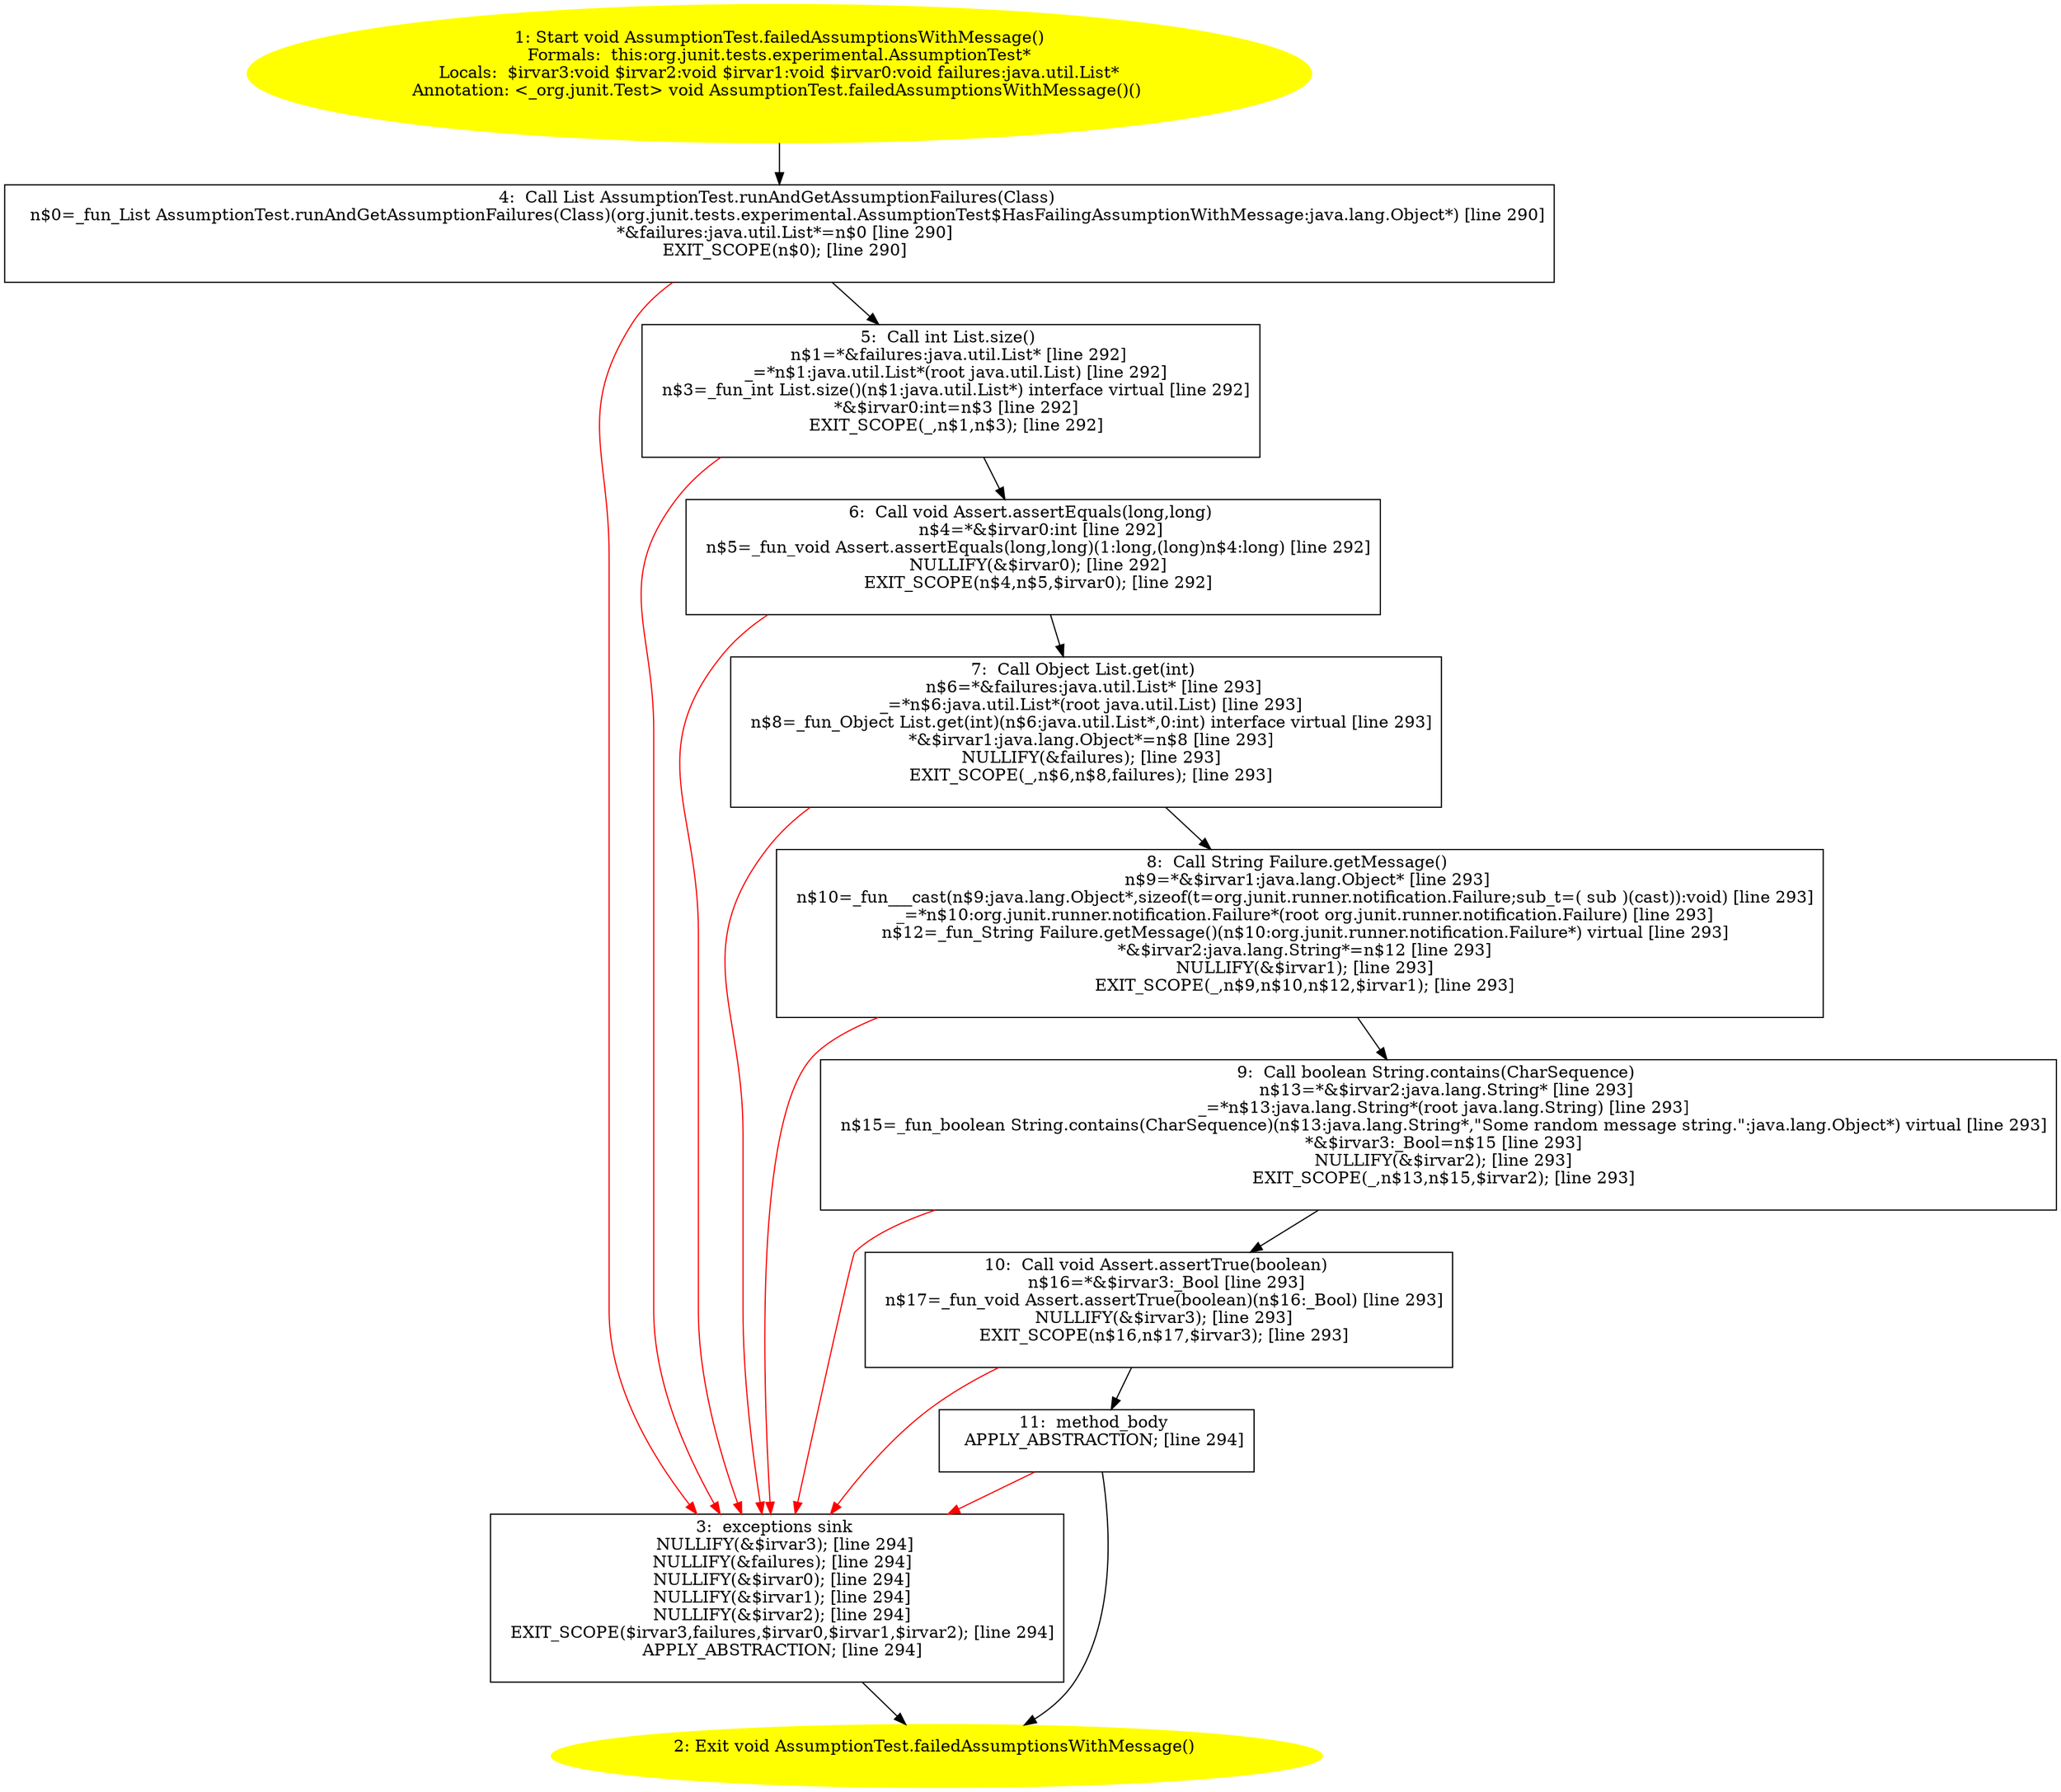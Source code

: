 /* @generated */
digraph cfg {
"org.junit.tests.experimental.AssumptionTest.failedAssumptionsWithMessage():void.5c0db893fa644184845e085437b21412_1" [label="1: Start void AssumptionTest.failedAssumptionsWithMessage()\nFormals:  this:org.junit.tests.experimental.AssumptionTest*\nLocals:  $irvar3:void $irvar2:void $irvar1:void $irvar0:void failures:java.util.List*\nAnnotation: <_org.junit.Test> void AssumptionTest.failedAssumptionsWithMessage()() \n  " color=yellow style=filled]
	

	 "org.junit.tests.experimental.AssumptionTest.failedAssumptionsWithMessage():void.5c0db893fa644184845e085437b21412_1" -> "org.junit.tests.experimental.AssumptionTest.failedAssumptionsWithMessage():void.5c0db893fa644184845e085437b21412_4" ;
"org.junit.tests.experimental.AssumptionTest.failedAssumptionsWithMessage():void.5c0db893fa644184845e085437b21412_2" [label="2: Exit void AssumptionTest.failedAssumptionsWithMessage() \n  " color=yellow style=filled]
	

"org.junit.tests.experimental.AssumptionTest.failedAssumptionsWithMessage():void.5c0db893fa644184845e085437b21412_3" [label="3:  exceptions sink \n   NULLIFY(&$irvar3); [line 294]\n  NULLIFY(&failures); [line 294]\n  NULLIFY(&$irvar0); [line 294]\n  NULLIFY(&$irvar1); [line 294]\n  NULLIFY(&$irvar2); [line 294]\n  EXIT_SCOPE($irvar3,failures,$irvar0,$irvar1,$irvar2); [line 294]\n  APPLY_ABSTRACTION; [line 294]\n " shape="box"]
	

	 "org.junit.tests.experimental.AssumptionTest.failedAssumptionsWithMessage():void.5c0db893fa644184845e085437b21412_3" -> "org.junit.tests.experimental.AssumptionTest.failedAssumptionsWithMessage():void.5c0db893fa644184845e085437b21412_2" ;
"org.junit.tests.experimental.AssumptionTest.failedAssumptionsWithMessage():void.5c0db893fa644184845e085437b21412_4" [label="4:  Call List AssumptionTest.runAndGetAssumptionFailures(Class) \n   n$0=_fun_List AssumptionTest.runAndGetAssumptionFailures(Class)(org.junit.tests.experimental.AssumptionTest$HasFailingAssumptionWithMessage:java.lang.Object*) [line 290]\n  *&failures:java.util.List*=n$0 [line 290]\n  EXIT_SCOPE(n$0); [line 290]\n " shape="box"]
	

	 "org.junit.tests.experimental.AssumptionTest.failedAssumptionsWithMessage():void.5c0db893fa644184845e085437b21412_4" -> "org.junit.tests.experimental.AssumptionTest.failedAssumptionsWithMessage():void.5c0db893fa644184845e085437b21412_5" ;
	 "org.junit.tests.experimental.AssumptionTest.failedAssumptionsWithMessage():void.5c0db893fa644184845e085437b21412_4" -> "org.junit.tests.experimental.AssumptionTest.failedAssumptionsWithMessage():void.5c0db893fa644184845e085437b21412_3" [color="red" ];
"org.junit.tests.experimental.AssumptionTest.failedAssumptionsWithMessage():void.5c0db893fa644184845e085437b21412_5" [label="5:  Call int List.size() \n   n$1=*&failures:java.util.List* [line 292]\n  _=*n$1:java.util.List*(root java.util.List) [line 292]\n  n$3=_fun_int List.size()(n$1:java.util.List*) interface virtual [line 292]\n  *&$irvar0:int=n$3 [line 292]\n  EXIT_SCOPE(_,n$1,n$3); [line 292]\n " shape="box"]
	

	 "org.junit.tests.experimental.AssumptionTest.failedAssumptionsWithMessage():void.5c0db893fa644184845e085437b21412_5" -> "org.junit.tests.experimental.AssumptionTest.failedAssumptionsWithMessage():void.5c0db893fa644184845e085437b21412_6" ;
	 "org.junit.tests.experimental.AssumptionTest.failedAssumptionsWithMessage():void.5c0db893fa644184845e085437b21412_5" -> "org.junit.tests.experimental.AssumptionTest.failedAssumptionsWithMessage():void.5c0db893fa644184845e085437b21412_3" [color="red" ];
"org.junit.tests.experimental.AssumptionTest.failedAssumptionsWithMessage():void.5c0db893fa644184845e085437b21412_6" [label="6:  Call void Assert.assertEquals(long,long) \n   n$4=*&$irvar0:int [line 292]\n  n$5=_fun_void Assert.assertEquals(long,long)(1:long,(long)n$4:long) [line 292]\n  NULLIFY(&$irvar0); [line 292]\n  EXIT_SCOPE(n$4,n$5,$irvar0); [line 292]\n " shape="box"]
	

	 "org.junit.tests.experimental.AssumptionTest.failedAssumptionsWithMessage():void.5c0db893fa644184845e085437b21412_6" -> "org.junit.tests.experimental.AssumptionTest.failedAssumptionsWithMessage():void.5c0db893fa644184845e085437b21412_7" ;
	 "org.junit.tests.experimental.AssumptionTest.failedAssumptionsWithMessage():void.5c0db893fa644184845e085437b21412_6" -> "org.junit.tests.experimental.AssumptionTest.failedAssumptionsWithMessage():void.5c0db893fa644184845e085437b21412_3" [color="red" ];
"org.junit.tests.experimental.AssumptionTest.failedAssumptionsWithMessage():void.5c0db893fa644184845e085437b21412_7" [label="7:  Call Object List.get(int) \n   n$6=*&failures:java.util.List* [line 293]\n  _=*n$6:java.util.List*(root java.util.List) [line 293]\n  n$8=_fun_Object List.get(int)(n$6:java.util.List*,0:int) interface virtual [line 293]\n  *&$irvar1:java.lang.Object*=n$8 [line 293]\n  NULLIFY(&failures); [line 293]\n  EXIT_SCOPE(_,n$6,n$8,failures); [line 293]\n " shape="box"]
	

	 "org.junit.tests.experimental.AssumptionTest.failedAssumptionsWithMessage():void.5c0db893fa644184845e085437b21412_7" -> "org.junit.tests.experimental.AssumptionTest.failedAssumptionsWithMessage():void.5c0db893fa644184845e085437b21412_8" ;
	 "org.junit.tests.experimental.AssumptionTest.failedAssumptionsWithMessage():void.5c0db893fa644184845e085437b21412_7" -> "org.junit.tests.experimental.AssumptionTest.failedAssumptionsWithMessage():void.5c0db893fa644184845e085437b21412_3" [color="red" ];
"org.junit.tests.experimental.AssumptionTest.failedAssumptionsWithMessage():void.5c0db893fa644184845e085437b21412_8" [label="8:  Call String Failure.getMessage() \n   n$9=*&$irvar1:java.lang.Object* [line 293]\n  n$10=_fun___cast(n$9:java.lang.Object*,sizeof(t=org.junit.runner.notification.Failure;sub_t=( sub )(cast)):void) [line 293]\n  _=*n$10:org.junit.runner.notification.Failure*(root org.junit.runner.notification.Failure) [line 293]\n  n$12=_fun_String Failure.getMessage()(n$10:org.junit.runner.notification.Failure*) virtual [line 293]\n  *&$irvar2:java.lang.String*=n$12 [line 293]\n  NULLIFY(&$irvar1); [line 293]\n  EXIT_SCOPE(_,n$9,n$10,n$12,$irvar1); [line 293]\n " shape="box"]
	

	 "org.junit.tests.experimental.AssumptionTest.failedAssumptionsWithMessage():void.5c0db893fa644184845e085437b21412_8" -> "org.junit.tests.experimental.AssumptionTest.failedAssumptionsWithMessage():void.5c0db893fa644184845e085437b21412_9" ;
	 "org.junit.tests.experimental.AssumptionTest.failedAssumptionsWithMessage():void.5c0db893fa644184845e085437b21412_8" -> "org.junit.tests.experimental.AssumptionTest.failedAssumptionsWithMessage():void.5c0db893fa644184845e085437b21412_3" [color="red" ];
"org.junit.tests.experimental.AssumptionTest.failedAssumptionsWithMessage():void.5c0db893fa644184845e085437b21412_9" [label="9:  Call boolean String.contains(CharSequence) \n   n$13=*&$irvar2:java.lang.String* [line 293]\n  _=*n$13:java.lang.String*(root java.lang.String) [line 293]\n  n$15=_fun_boolean String.contains(CharSequence)(n$13:java.lang.String*,\"Some random message string.\":java.lang.Object*) virtual [line 293]\n  *&$irvar3:_Bool=n$15 [line 293]\n  NULLIFY(&$irvar2); [line 293]\n  EXIT_SCOPE(_,n$13,n$15,$irvar2); [line 293]\n " shape="box"]
	

	 "org.junit.tests.experimental.AssumptionTest.failedAssumptionsWithMessage():void.5c0db893fa644184845e085437b21412_9" -> "org.junit.tests.experimental.AssumptionTest.failedAssumptionsWithMessage():void.5c0db893fa644184845e085437b21412_10" ;
	 "org.junit.tests.experimental.AssumptionTest.failedAssumptionsWithMessage():void.5c0db893fa644184845e085437b21412_9" -> "org.junit.tests.experimental.AssumptionTest.failedAssumptionsWithMessage():void.5c0db893fa644184845e085437b21412_3" [color="red" ];
"org.junit.tests.experimental.AssumptionTest.failedAssumptionsWithMessage():void.5c0db893fa644184845e085437b21412_10" [label="10:  Call void Assert.assertTrue(boolean) \n   n$16=*&$irvar3:_Bool [line 293]\n  n$17=_fun_void Assert.assertTrue(boolean)(n$16:_Bool) [line 293]\n  NULLIFY(&$irvar3); [line 293]\n  EXIT_SCOPE(n$16,n$17,$irvar3); [line 293]\n " shape="box"]
	

	 "org.junit.tests.experimental.AssumptionTest.failedAssumptionsWithMessage():void.5c0db893fa644184845e085437b21412_10" -> "org.junit.tests.experimental.AssumptionTest.failedAssumptionsWithMessage():void.5c0db893fa644184845e085437b21412_11" ;
	 "org.junit.tests.experimental.AssumptionTest.failedAssumptionsWithMessage():void.5c0db893fa644184845e085437b21412_10" -> "org.junit.tests.experimental.AssumptionTest.failedAssumptionsWithMessage():void.5c0db893fa644184845e085437b21412_3" [color="red" ];
"org.junit.tests.experimental.AssumptionTest.failedAssumptionsWithMessage():void.5c0db893fa644184845e085437b21412_11" [label="11:  method_body \n   APPLY_ABSTRACTION; [line 294]\n " shape="box"]
	

	 "org.junit.tests.experimental.AssumptionTest.failedAssumptionsWithMessage():void.5c0db893fa644184845e085437b21412_11" -> "org.junit.tests.experimental.AssumptionTest.failedAssumptionsWithMessage():void.5c0db893fa644184845e085437b21412_2" ;
	 "org.junit.tests.experimental.AssumptionTest.failedAssumptionsWithMessage():void.5c0db893fa644184845e085437b21412_11" -> "org.junit.tests.experimental.AssumptionTest.failedAssumptionsWithMessage():void.5c0db893fa644184845e085437b21412_3" [color="red" ];
}
